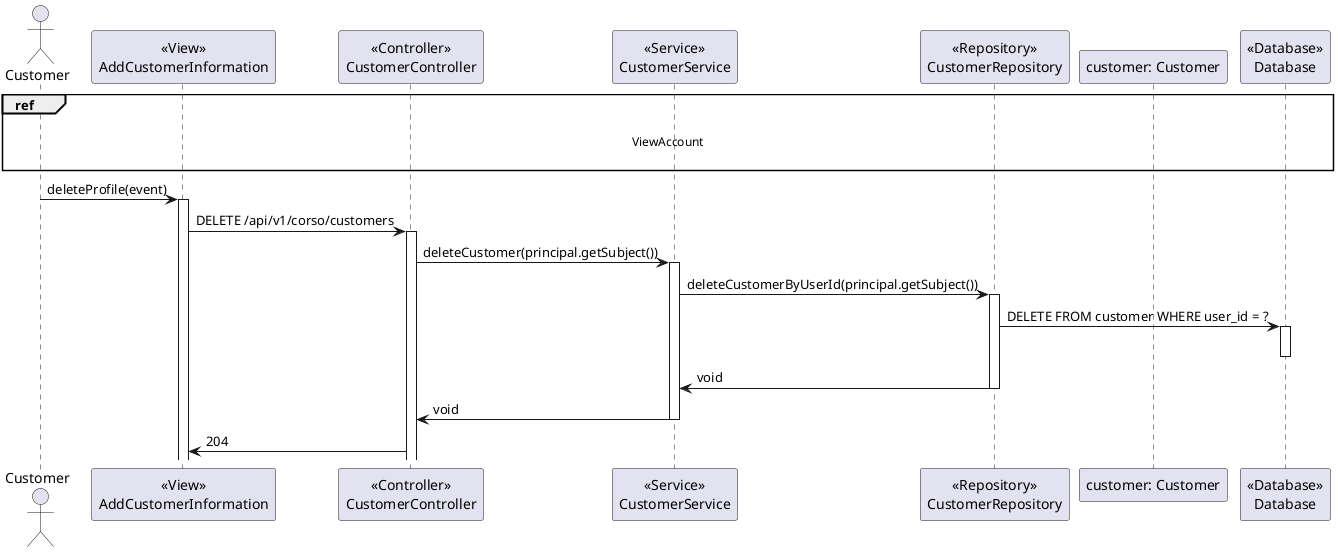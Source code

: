 @startuml

actor CustomerUser as "Customer"

actor CustomerUser as "Customer"

participant "<<View>>\nAddCustomerInformation" as ACI

participant CustomerController as "<<Controller>>\nCustomerController"

participant CustomerService as "<<Service>>\nCustomerService"

participant CustomerRepository as "<<Repository>>\nCustomerRepository"

participant Customer as "customer: Customer"

participant Database as "<<Database>>\nDatabase"

ref over CustomerUser, ACI, CustomerController, CustomerService, CustomerRepository, Database

ViewAccount

end ref

CustomerUser -> ACI: deleteProfile(event)

activate ACI

ACI -> CustomerController: DELETE /api/v1/corso/customers

activate CustomerController

CustomerController -> CustomerService: deleteCustomer(principal.getSubject())

activate CustomerService

CustomerService -> CustomerRepository: deleteCustomerByUserId(principal.getSubject())

activate CustomerRepository

CustomerRepository -> Database: DELETE FROM customer WHERE user_id = ?

activate Database


deactivate Database

CustomerRepository -> CustomerService: void

deactivate CustomerRepository

CustomerService -> CustomerController: void

deactivate CustomerService

CustomerController -> ACI: 204


@enduml